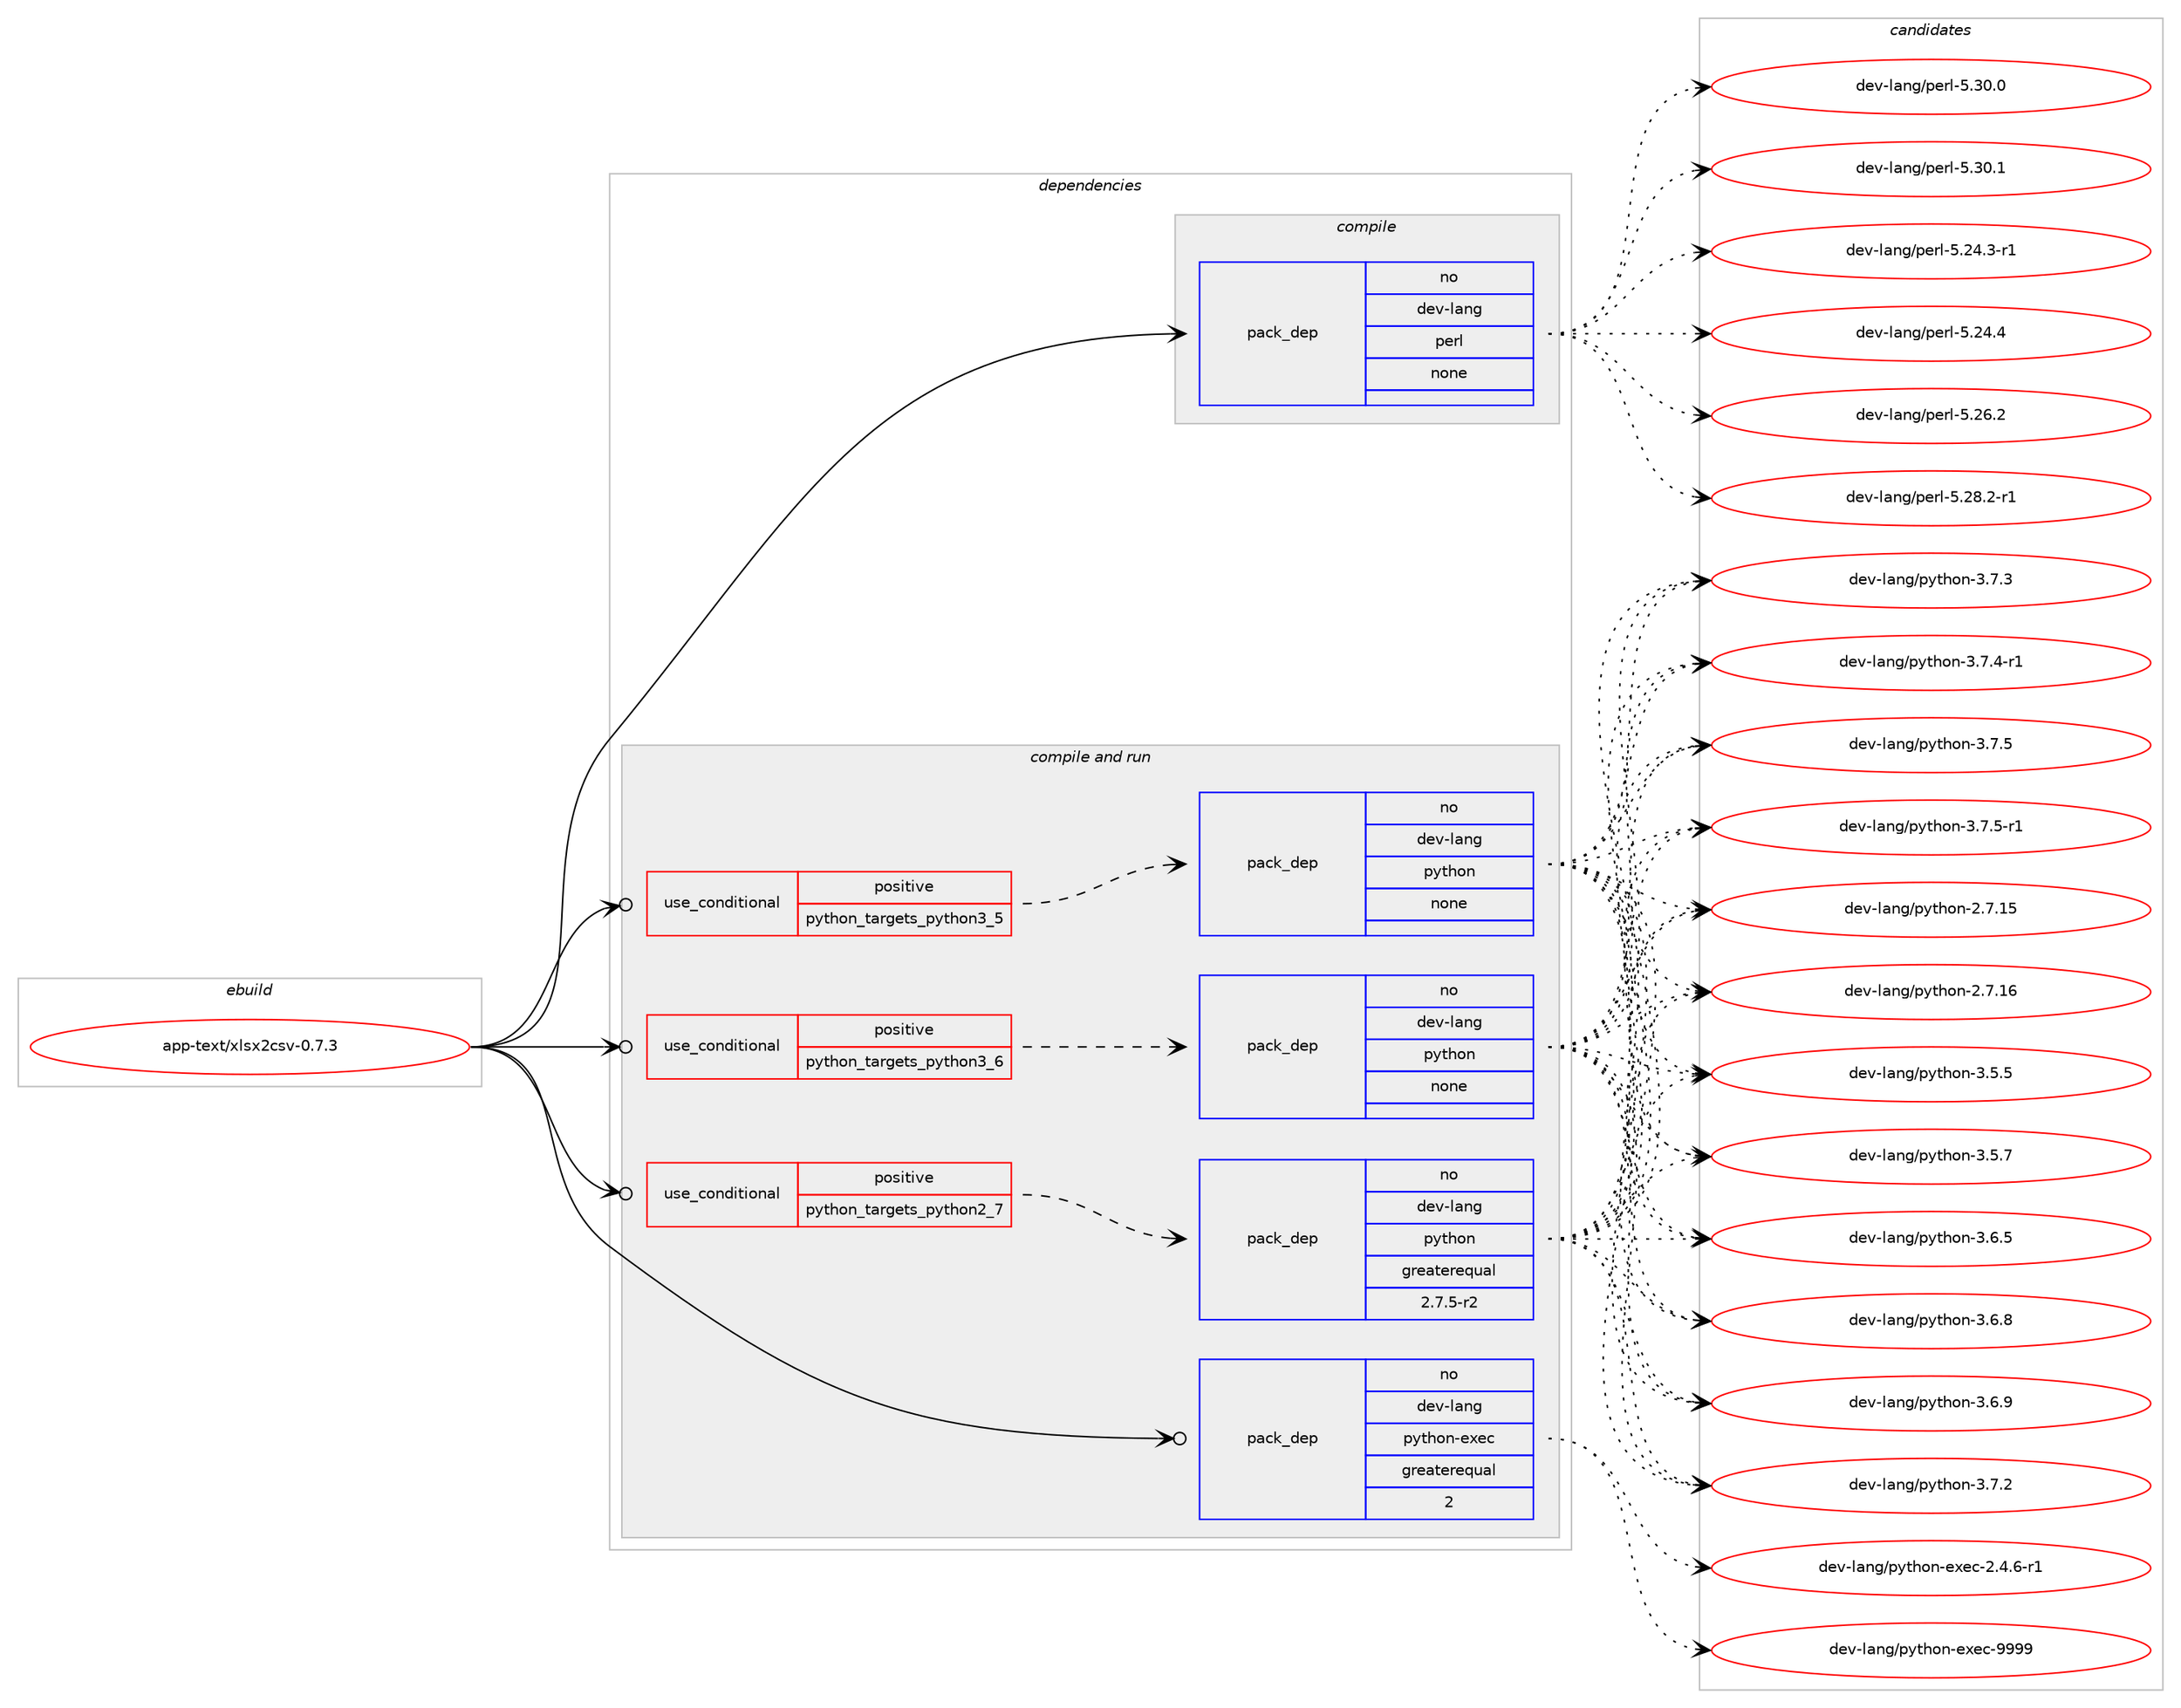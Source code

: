 digraph prolog {

# *************
# Graph options
# *************

newrank=true;
concentrate=true;
compound=true;
graph [rankdir=LR,fontname=Helvetica,fontsize=10,ranksep=1.5];#, ranksep=2.5, nodesep=0.2];
edge  [arrowhead=vee];
node  [fontname=Helvetica,fontsize=10];

# **********
# The ebuild
# **********

subgraph cluster_leftcol {
color=gray;
label=<<i>ebuild</i>>;
id [label="app-text/xlsx2csv-0.7.3", color=red, width=4, href="../app-text/xlsx2csv-0.7.3.svg"];
}

# ****************
# The dependencies
# ****************

subgraph cluster_midcol {
color=gray;
label=<<i>dependencies</i>>;
subgraph cluster_compile {
fillcolor="#eeeeee";
style=filled;
label=<<i>compile</i>>;
subgraph pack381752 {
dependency513196 [label=<<TABLE BORDER="0" CELLBORDER="1" CELLSPACING="0" CELLPADDING="4" WIDTH="220"><TR><TD ROWSPAN="6" CELLPADDING="30">pack_dep</TD></TR><TR><TD WIDTH="110">no</TD></TR><TR><TD>dev-lang</TD></TR><TR><TD>perl</TD></TR><TR><TD>none</TD></TR><TR><TD></TD></TR></TABLE>>, shape=none, color=blue];
}
id:e -> dependency513196:w [weight=20,style="solid",arrowhead="vee"];
}
subgraph cluster_compileandrun {
fillcolor="#eeeeee";
style=filled;
label=<<i>compile and run</i>>;
subgraph cond122150 {
dependency513197 [label=<<TABLE BORDER="0" CELLBORDER="1" CELLSPACING="0" CELLPADDING="4"><TR><TD ROWSPAN="3" CELLPADDING="10">use_conditional</TD></TR><TR><TD>positive</TD></TR><TR><TD>python_targets_python2_7</TD></TR></TABLE>>, shape=none, color=red];
subgraph pack381753 {
dependency513198 [label=<<TABLE BORDER="0" CELLBORDER="1" CELLSPACING="0" CELLPADDING="4" WIDTH="220"><TR><TD ROWSPAN="6" CELLPADDING="30">pack_dep</TD></TR><TR><TD WIDTH="110">no</TD></TR><TR><TD>dev-lang</TD></TR><TR><TD>python</TD></TR><TR><TD>greaterequal</TD></TR><TR><TD>2.7.5-r2</TD></TR></TABLE>>, shape=none, color=blue];
}
dependency513197:e -> dependency513198:w [weight=20,style="dashed",arrowhead="vee"];
}
id:e -> dependency513197:w [weight=20,style="solid",arrowhead="odotvee"];
subgraph cond122151 {
dependency513199 [label=<<TABLE BORDER="0" CELLBORDER="1" CELLSPACING="0" CELLPADDING="4"><TR><TD ROWSPAN="3" CELLPADDING="10">use_conditional</TD></TR><TR><TD>positive</TD></TR><TR><TD>python_targets_python3_5</TD></TR></TABLE>>, shape=none, color=red];
subgraph pack381754 {
dependency513200 [label=<<TABLE BORDER="0" CELLBORDER="1" CELLSPACING="0" CELLPADDING="4" WIDTH="220"><TR><TD ROWSPAN="6" CELLPADDING="30">pack_dep</TD></TR><TR><TD WIDTH="110">no</TD></TR><TR><TD>dev-lang</TD></TR><TR><TD>python</TD></TR><TR><TD>none</TD></TR><TR><TD></TD></TR></TABLE>>, shape=none, color=blue];
}
dependency513199:e -> dependency513200:w [weight=20,style="dashed",arrowhead="vee"];
}
id:e -> dependency513199:w [weight=20,style="solid",arrowhead="odotvee"];
subgraph cond122152 {
dependency513201 [label=<<TABLE BORDER="0" CELLBORDER="1" CELLSPACING="0" CELLPADDING="4"><TR><TD ROWSPAN="3" CELLPADDING="10">use_conditional</TD></TR><TR><TD>positive</TD></TR><TR><TD>python_targets_python3_6</TD></TR></TABLE>>, shape=none, color=red];
subgraph pack381755 {
dependency513202 [label=<<TABLE BORDER="0" CELLBORDER="1" CELLSPACING="0" CELLPADDING="4" WIDTH="220"><TR><TD ROWSPAN="6" CELLPADDING="30">pack_dep</TD></TR><TR><TD WIDTH="110">no</TD></TR><TR><TD>dev-lang</TD></TR><TR><TD>python</TD></TR><TR><TD>none</TD></TR><TR><TD></TD></TR></TABLE>>, shape=none, color=blue];
}
dependency513201:e -> dependency513202:w [weight=20,style="dashed",arrowhead="vee"];
}
id:e -> dependency513201:w [weight=20,style="solid",arrowhead="odotvee"];
subgraph pack381756 {
dependency513203 [label=<<TABLE BORDER="0" CELLBORDER="1" CELLSPACING="0" CELLPADDING="4" WIDTH="220"><TR><TD ROWSPAN="6" CELLPADDING="30">pack_dep</TD></TR><TR><TD WIDTH="110">no</TD></TR><TR><TD>dev-lang</TD></TR><TR><TD>python-exec</TD></TR><TR><TD>greaterequal</TD></TR><TR><TD>2</TD></TR></TABLE>>, shape=none, color=blue];
}
id:e -> dependency513203:w [weight=20,style="solid",arrowhead="odotvee"];
}
subgraph cluster_run {
fillcolor="#eeeeee";
style=filled;
label=<<i>run</i>>;
}
}

# **************
# The candidates
# **************

subgraph cluster_choices {
rank=same;
color=gray;
label=<<i>candidates</i>>;

subgraph choice381752 {
color=black;
nodesep=1;
choice100101118451089711010347112101114108455346505246514511449 [label="dev-lang/perl-5.24.3-r1", color=red, width=4,href="../dev-lang/perl-5.24.3-r1.svg"];
choice10010111845108971101034711210111410845534650524652 [label="dev-lang/perl-5.24.4", color=red, width=4,href="../dev-lang/perl-5.24.4.svg"];
choice10010111845108971101034711210111410845534650544650 [label="dev-lang/perl-5.26.2", color=red, width=4,href="../dev-lang/perl-5.26.2.svg"];
choice100101118451089711010347112101114108455346505646504511449 [label="dev-lang/perl-5.28.2-r1", color=red, width=4,href="../dev-lang/perl-5.28.2-r1.svg"];
choice10010111845108971101034711210111410845534651484648 [label="dev-lang/perl-5.30.0", color=red, width=4,href="../dev-lang/perl-5.30.0.svg"];
choice10010111845108971101034711210111410845534651484649 [label="dev-lang/perl-5.30.1", color=red, width=4,href="../dev-lang/perl-5.30.1.svg"];
dependency513196:e -> choice100101118451089711010347112101114108455346505246514511449:w [style=dotted,weight="100"];
dependency513196:e -> choice10010111845108971101034711210111410845534650524652:w [style=dotted,weight="100"];
dependency513196:e -> choice10010111845108971101034711210111410845534650544650:w [style=dotted,weight="100"];
dependency513196:e -> choice100101118451089711010347112101114108455346505646504511449:w [style=dotted,weight="100"];
dependency513196:e -> choice10010111845108971101034711210111410845534651484648:w [style=dotted,weight="100"];
dependency513196:e -> choice10010111845108971101034711210111410845534651484649:w [style=dotted,weight="100"];
}
subgraph choice381753 {
color=black;
nodesep=1;
choice10010111845108971101034711212111610411111045504655464953 [label="dev-lang/python-2.7.15", color=red, width=4,href="../dev-lang/python-2.7.15.svg"];
choice10010111845108971101034711212111610411111045504655464954 [label="dev-lang/python-2.7.16", color=red, width=4,href="../dev-lang/python-2.7.16.svg"];
choice100101118451089711010347112121116104111110455146534653 [label="dev-lang/python-3.5.5", color=red, width=4,href="../dev-lang/python-3.5.5.svg"];
choice100101118451089711010347112121116104111110455146534655 [label="dev-lang/python-3.5.7", color=red, width=4,href="../dev-lang/python-3.5.7.svg"];
choice100101118451089711010347112121116104111110455146544653 [label="dev-lang/python-3.6.5", color=red, width=4,href="../dev-lang/python-3.6.5.svg"];
choice100101118451089711010347112121116104111110455146544656 [label="dev-lang/python-3.6.8", color=red, width=4,href="../dev-lang/python-3.6.8.svg"];
choice100101118451089711010347112121116104111110455146544657 [label="dev-lang/python-3.6.9", color=red, width=4,href="../dev-lang/python-3.6.9.svg"];
choice100101118451089711010347112121116104111110455146554650 [label="dev-lang/python-3.7.2", color=red, width=4,href="../dev-lang/python-3.7.2.svg"];
choice100101118451089711010347112121116104111110455146554651 [label="dev-lang/python-3.7.3", color=red, width=4,href="../dev-lang/python-3.7.3.svg"];
choice1001011184510897110103471121211161041111104551465546524511449 [label="dev-lang/python-3.7.4-r1", color=red, width=4,href="../dev-lang/python-3.7.4-r1.svg"];
choice100101118451089711010347112121116104111110455146554653 [label="dev-lang/python-3.7.5", color=red, width=4,href="../dev-lang/python-3.7.5.svg"];
choice1001011184510897110103471121211161041111104551465546534511449 [label="dev-lang/python-3.7.5-r1", color=red, width=4,href="../dev-lang/python-3.7.5-r1.svg"];
dependency513198:e -> choice10010111845108971101034711212111610411111045504655464953:w [style=dotted,weight="100"];
dependency513198:e -> choice10010111845108971101034711212111610411111045504655464954:w [style=dotted,weight="100"];
dependency513198:e -> choice100101118451089711010347112121116104111110455146534653:w [style=dotted,weight="100"];
dependency513198:e -> choice100101118451089711010347112121116104111110455146534655:w [style=dotted,weight="100"];
dependency513198:e -> choice100101118451089711010347112121116104111110455146544653:w [style=dotted,weight="100"];
dependency513198:e -> choice100101118451089711010347112121116104111110455146544656:w [style=dotted,weight="100"];
dependency513198:e -> choice100101118451089711010347112121116104111110455146544657:w [style=dotted,weight="100"];
dependency513198:e -> choice100101118451089711010347112121116104111110455146554650:w [style=dotted,weight="100"];
dependency513198:e -> choice100101118451089711010347112121116104111110455146554651:w [style=dotted,weight="100"];
dependency513198:e -> choice1001011184510897110103471121211161041111104551465546524511449:w [style=dotted,weight="100"];
dependency513198:e -> choice100101118451089711010347112121116104111110455146554653:w [style=dotted,weight="100"];
dependency513198:e -> choice1001011184510897110103471121211161041111104551465546534511449:w [style=dotted,weight="100"];
}
subgraph choice381754 {
color=black;
nodesep=1;
choice10010111845108971101034711212111610411111045504655464953 [label="dev-lang/python-2.7.15", color=red, width=4,href="../dev-lang/python-2.7.15.svg"];
choice10010111845108971101034711212111610411111045504655464954 [label="dev-lang/python-2.7.16", color=red, width=4,href="../dev-lang/python-2.7.16.svg"];
choice100101118451089711010347112121116104111110455146534653 [label="dev-lang/python-3.5.5", color=red, width=4,href="../dev-lang/python-3.5.5.svg"];
choice100101118451089711010347112121116104111110455146534655 [label="dev-lang/python-3.5.7", color=red, width=4,href="../dev-lang/python-3.5.7.svg"];
choice100101118451089711010347112121116104111110455146544653 [label="dev-lang/python-3.6.5", color=red, width=4,href="../dev-lang/python-3.6.5.svg"];
choice100101118451089711010347112121116104111110455146544656 [label="dev-lang/python-3.6.8", color=red, width=4,href="../dev-lang/python-3.6.8.svg"];
choice100101118451089711010347112121116104111110455146544657 [label="dev-lang/python-3.6.9", color=red, width=4,href="../dev-lang/python-3.6.9.svg"];
choice100101118451089711010347112121116104111110455146554650 [label="dev-lang/python-3.7.2", color=red, width=4,href="../dev-lang/python-3.7.2.svg"];
choice100101118451089711010347112121116104111110455146554651 [label="dev-lang/python-3.7.3", color=red, width=4,href="../dev-lang/python-3.7.3.svg"];
choice1001011184510897110103471121211161041111104551465546524511449 [label="dev-lang/python-3.7.4-r1", color=red, width=4,href="../dev-lang/python-3.7.4-r1.svg"];
choice100101118451089711010347112121116104111110455146554653 [label="dev-lang/python-3.7.5", color=red, width=4,href="../dev-lang/python-3.7.5.svg"];
choice1001011184510897110103471121211161041111104551465546534511449 [label="dev-lang/python-3.7.5-r1", color=red, width=4,href="../dev-lang/python-3.7.5-r1.svg"];
dependency513200:e -> choice10010111845108971101034711212111610411111045504655464953:w [style=dotted,weight="100"];
dependency513200:e -> choice10010111845108971101034711212111610411111045504655464954:w [style=dotted,weight="100"];
dependency513200:e -> choice100101118451089711010347112121116104111110455146534653:w [style=dotted,weight="100"];
dependency513200:e -> choice100101118451089711010347112121116104111110455146534655:w [style=dotted,weight="100"];
dependency513200:e -> choice100101118451089711010347112121116104111110455146544653:w [style=dotted,weight="100"];
dependency513200:e -> choice100101118451089711010347112121116104111110455146544656:w [style=dotted,weight="100"];
dependency513200:e -> choice100101118451089711010347112121116104111110455146544657:w [style=dotted,weight="100"];
dependency513200:e -> choice100101118451089711010347112121116104111110455146554650:w [style=dotted,weight="100"];
dependency513200:e -> choice100101118451089711010347112121116104111110455146554651:w [style=dotted,weight="100"];
dependency513200:e -> choice1001011184510897110103471121211161041111104551465546524511449:w [style=dotted,weight="100"];
dependency513200:e -> choice100101118451089711010347112121116104111110455146554653:w [style=dotted,weight="100"];
dependency513200:e -> choice1001011184510897110103471121211161041111104551465546534511449:w [style=dotted,weight="100"];
}
subgraph choice381755 {
color=black;
nodesep=1;
choice10010111845108971101034711212111610411111045504655464953 [label="dev-lang/python-2.7.15", color=red, width=4,href="../dev-lang/python-2.7.15.svg"];
choice10010111845108971101034711212111610411111045504655464954 [label="dev-lang/python-2.7.16", color=red, width=4,href="../dev-lang/python-2.7.16.svg"];
choice100101118451089711010347112121116104111110455146534653 [label="dev-lang/python-3.5.5", color=red, width=4,href="../dev-lang/python-3.5.5.svg"];
choice100101118451089711010347112121116104111110455146534655 [label="dev-lang/python-3.5.7", color=red, width=4,href="../dev-lang/python-3.5.7.svg"];
choice100101118451089711010347112121116104111110455146544653 [label="dev-lang/python-3.6.5", color=red, width=4,href="../dev-lang/python-3.6.5.svg"];
choice100101118451089711010347112121116104111110455146544656 [label="dev-lang/python-3.6.8", color=red, width=4,href="../dev-lang/python-3.6.8.svg"];
choice100101118451089711010347112121116104111110455146544657 [label="dev-lang/python-3.6.9", color=red, width=4,href="../dev-lang/python-3.6.9.svg"];
choice100101118451089711010347112121116104111110455146554650 [label="dev-lang/python-3.7.2", color=red, width=4,href="../dev-lang/python-3.7.2.svg"];
choice100101118451089711010347112121116104111110455146554651 [label="dev-lang/python-3.7.3", color=red, width=4,href="../dev-lang/python-3.7.3.svg"];
choice1001011184510897110103471121211161041111104551465546524511449 [label="dev-lang/python-3.7.4-r1", color=red, width=4,href="../dev-lang/python-3.7.4-r1.svg"];
choice100101118451089711010347112121116104111110455146554653 [label="dev-lang/python-3.7.5", color=red, width=4,href="../dev-lang/python-3.7.5.svg"];
choice1001011184510897110103471121211161041111104551465546534511449 [label="dev-lang/python-3.7.5-r1", color=red, width=4,href="../dev-lang/python-3.7.5-r1.svg"];
dependency513202:e -> choice10010111845108971101034711212111610411111045504655464953:w [style=dotted,weight="100"];
dependency513202:e -> choice10010111845108971101034711212111610411111045504655464954:w [style=dotted,weight="100"];
dependency513202:e -> choice100101118451089711010347112121116104111110455146534653:w [style=dotted,weight="100"];
dependency513202:e -> choice100101118451089711010347112121116104111110455146534655:w [style=dotted,weight="100"];
dependency513202:e -> choice100101118451089711010347112121116104111110455146544653:w [style=dotted,weight="100"];
dependency513202:e -> choice100101118451089711010347112121116104111110455146544656:w [style=dotted,weight="100"];
dependency513202:e -> choice100101118451089711010347112121116104111110455146544657:w [style=dotted,weight="100"];
dependency513202:e -> choice100101118451089711010347112121116104111110455146554650:w [style=dotted,weight="100"];
dependency513202:e -> choice100101118451089711010347112121116104111110455146554651:w [style=dotted,weight="100"];
dependency513202:e -> choice1001011184510897110103471121211161041111104551465546524511449:w [style=dotted,weight="100"];
dependency513202:e -> choice100101118451089711010347112121116104111110455146554653:w [style=dotted,weight="100"];
dependency513202:e -> choice1001011184510897110103471121211161041111104551465546534511449:w [style=dotted,weight="100"];
}
subgraph choice381756 {
color=black;
nodesep=1;
choice10010111845108971101034711212111610411111045101120101994550465246544511449 [label="dev-lang/python-exec-2.4.6-r1", color=red, width=4,href="../dev-lang/python-exec-2.4.6-r1.svg"];
choice10010111845108971101034711212111610411111045101120101994557575757 [label="dev-lang/python-exec-9999", color=red, width=4,href="../dev-lang/python-exec-9999.svg"];
dependency513203:e -> choice10010111845108971101034711212111610411111045101120101994550465246544511449:w [style=dotted,weight="100"];
dependency513203:e -> choice10010111845108971101034711212111610411111045101120101994557575757:w [style=dotted,weight="100"];
}
}

}
